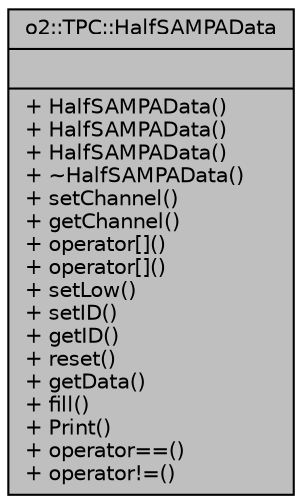 digraph "o2::TPC::HalfSAMPAData"
{
 // INTERACTIVE_SVG=YES
  bgcolor="transparent";
  edge [fontname="Helvetica",fontsize="10",labelfontname="Helvetica",labelfontsize="10"];
  node [fontname="Helvetica",fontsize="10",shape=record];
  Node1 [label="{o2::TPC::HalfSAMPAData\n||+ HalfSAMPAData()\l+ HalfSAMPAData()\l+ HalfSAMPAData()\l+ ~HalfSAMPAData()\l+ setChannel()\l+ getChannel()\l+ operator[]()\l+ operator[]()\l+ setLow()\l+ setID()\l+ getID()\l+ reset()\l+ getData()\l+ fill()\l+ Print()\l+ operator==()\l+ operator!=()\l}",height=0.2,width=0.4,color="black", fillcolor="grey75", style="filled" fontcolor="black"];
}
